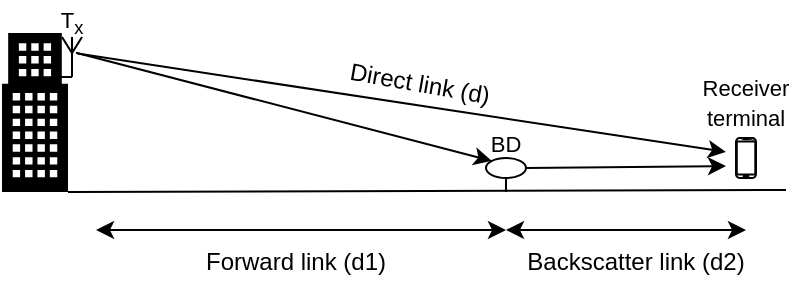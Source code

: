 <mxfile version="14.1.3" type="device"><diagram id="dm7HAZlewR3KoUVQ6Ib_" name="Page-1"><mxGraphModel dx="1342" dy="557" grid="1" gridSize="10" guides="1" tooltips="1" connect="1" arrows="1" fold="1" page="1" pageScale="1" pageWidth="850" pageHeight="1100" math="0" shadow="0"><root><mxCell id="0"/><mxCell id="1" parent="0"/><mxCell id="4-eJLEYHnOjN7IYqlpGN-6" value="" style="endArrow=classic;startArrow=classic;html=1;exitX=0.654;exitY=1;exitDx=0;exitDy=0;exitPerimeter=0;" parent="1" edge="1"><mxGeometry width="50" height="50" relative="1" as="geometry"><mxPoint x="155.02" y="159" as="sourcePoint"/><mxPoint x="360" y="159" as="targetPoint"/><Array as="points"/></mxGeometry></mxCell><mxCell id="4-eJLEYHnOjN7IYqlpGN-9" value="" style="endArrow=classic;startArrow=classic;html=1;exitX=1.008;exitY=-0.046;exitDx=0;exitDy=0;exitPerimeter=0;" parent="1" edge="1"><mxGeometry width="50" height="50" relative="1" as="geometry"><mxPoint x="360" y="159" as="sourcePoint"/><mxPoint x="480" y="159" as="targetPoint"/><Array as="points"/></mxGeometry></mxCell><mxCell id="4-eJLEYHnOjN7IYqlpGN-7" value="" style="endArrow=none;html=1;exitX=1;exitY=1;exitDx=0;exitDy=0;exitPerimeter=0;" parent="1" source="VZmKwPJghHNy6-arQIK4-10" edge="1"><mxGeometry width="50" height="50" relative="1" as="geometry"><mxPoint x="155.5" y="140" as="sourcePoint"/><mxPoint x="500" y="139" as="targetPoint"/></mxGeometry></mxCell><mxCell id="4-eJLEYHnOjN7IYqlpGN-17" value="Backscatter link (d2)" style="text;html=1;strokeColor=none;fillColor=none;align=center;verticalAlign=middle;whiteSpace=wrap;rounded=0;rotation=0;" parent="1" vertex="1"><mxGeometry x="365" y="160" width="120" height="30" as="geometry"/></mxCell><mxCell id="4-eJLEYHnOjN7IYqlpGN-18" value="Forward link (d1)" style="text;html=1;strokeColor=none;fillColor=none;align=center;verticalAlign=middle;whiteSpace=wrap;rounded=0;rotation=0;" parent="1" vertex="1"><mxGeometry x="205" y="165" width="100" height="20" as="geometry"/></mxCell><mxCell id="VZmKwPJghHNy6-arQIK4-2" value="" style="endArrow=none;html=1;" parent="1" edge="1"><mxGeometry width="50" height="50" relative="1" as="geometry"><mxPoint x="360" y="140" as="sourcePoint"/><mxPoint x="360" y="130" as="targetPoint"/></mxGeometry></mxCell><mxCell id="VZmKwPJghHNy6-arQIK4-3" value="" style="ellipse;whiteSpace=wrap;html=1;" parent="1" vertex="1"><mxGeometry x="350" y="123" width="20" height="10" as="geometry"/></mxCell><mxCell id="VZmKwPJghHNy6-arQIK4-4" value="" style="verticalLabelPosition=bottom;verticalAlign=top;html=1;shadow=0;dashed=0;strokeWidth=1;shape=mxgraph.android.phone2;strokeColor=#000000;" parent="1" vertex="1"><mxGeometry x="475" y="113" width="10" height="20" as="geometry"/></mxCell><mxCell id="VZmKwPJghHNy6-arQIK4-8" value="" style="endArrow=classic;html=1;entryX=0;entryY=0;entryDx=0;entryDy=0;exitX=0.7;exitY=0.395;exitDx=0;exitDy=0;exitPerimeter=0;" parent="1" source="VZmKwPJghHNy6-arQIK4-15" target="VZmKwPJghHNy6-arQIK4-3" edge="1"><mxGeometry width="50" height="50" relative="1" as="geometry"><mxPoint x="170" y="80" as="sourcePoint"/><mxPoint x="410" y="40" as="targetPoint"/></mxGeometry></mxCell><mxCell id="VZmKwPJghHNy6-arQIK4-9" value="" style="endArrow=classic;html=1;exitX=1;exitY=0.5;exitDx=0;exitDy=0;" parent="1" source="VZmKwPJghHNy6-arQIK4-3" edge="1"><mxGeometry width="50" height="50" relative="1" as="geometry"><mxPoint x="360" y="90" as="sourcePoint"/><mxPoint x="470" y="127" as="targetPoint"/></mxGeometry></mxCell><mxCell id="VZmKwPJghHNy6-arQIK4-10" value="" style="outlineConnect=0;dashed=0;verticalLabelPosition=bottom;verticalAlign=top;align=center;html=1;shape=mxgraph.aws3.office_building;fillColor=#000000;gradientColor=none;" parent="1" vertex="1"><mxGeometry x="108" y="60.5" width="33" height="79.5" as="geometry"/></mxCell><mxCell id="VZmKwPJghHNy6-arQIK4-11" value="" style="endArrow=classic;html=1;exitX=0.78;exitY=0.415;exitDx=0;exitDy=0;exitPerimeter=0;" parent="1" source="VZmKwPJghHNy6-arQIK4-15" edge="1"><mxGeometry width="50" height="50" relative="1" as="geometry"><mxPoint x="140" y="70" as="sourcePoint"/><mxPoint x="470" y="120" as="targetPoint"/></mxGeometry></mxCell><mxCell id="VZmKwPJghHNy6-arQIK4-15" value="" style="verticalLabelPosition=bottom;shadow=0;dashed=0;align=center;html=1;verticalAlign=top;shape=mxgraph.electrical.radio.aerial_-_antenna_1;" parent="1" vertex="1"><mxGeometry x="138" y="62.5" width="10" height="20" as="geometry"/></mxCell><mxCell id="VZmKwPJghHNy6-arQIK4-16" value="" style="endArrow=none;html=1;" parent="1" edge="1"><mxGeometry width="50" height="50" relative="1" as="geometry"><mxPoint x="133" y="82.5" as="sourcePoint"/><mxPoint x="143" y="82.5" as="targetPoint"/><Array as="points"><mxPoint x="133" y="82.5"/></Array></mxGeometry></mxCell><mxCell id="VZmKwPJghHNy6-arQIK4-18" value="Direct link (d)" style="text;html=1;strokeColor=none;fillColor=none;align=center;verticalAlign=middle;whiteSpace=wrap;rounded=0;rotation=10;" parent="1" vertex="1"><mxGeometry x="277" y="75.99" width="80" height="20" as="geometry"/></mxCell><mxCell id="VZmKwPJghHNy6-arQIK4-20" value="&lt;font style=&quot;font-size: 11px&quot;&gt;BD&lt;/font&gt;" style="text;html=1;strokeColor=none;fillColor=none;align=center;verticalAlign=middle;whiteSpace=wrap;rounded=0;" parent="1" vertex="1"><mxGeometry x="340" y="106.25" width="40" height="20" as="geometry"/></mxCell><mxCell id="VZmKwPJghHNy6-arQIK4-21" value="&lt;font style=&quot;font-size: 11px&quot;&gt;T&lt;sub&gt;x&lt;/sub&gt;&lt;/font&gt;" style="text;html=1;strokeColor=none;fillColor=none;align=center;verticalAlign=middle;whiteSpace=wrap;rounded=0;" parent="1" vertex="1"><mxGeometry x="123" y="44.5" width="40" height="20" as="geometry"/></mxCell><mxCell id="VZmKwPJghHNy6-arQIK4-23" value="&lt;font style=&quot;font-size: 11px&quot;&gt;Receiver terminal&lt;/font&gt;" style="text;html=1;strokeColor=none;fillColor=none;align=center;verticalAlign=middle;whiteSpace=wrap;rounded=0;" parent="1" vertex="1"><mxGeometry x="460" y="84" width="40" height="22.5" as="geometry"/></mxCell></root></mxGraphModel></diagram></mxfile>